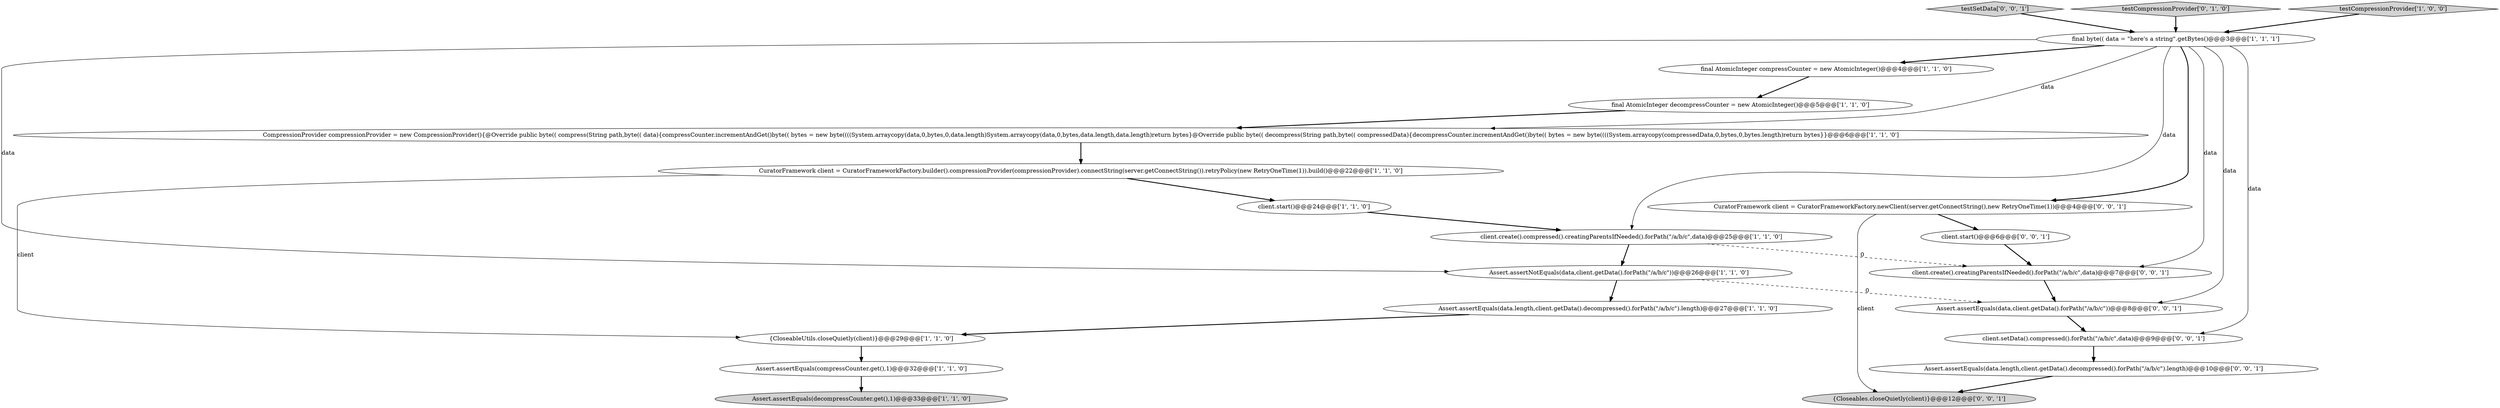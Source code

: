 digraph {
14 [style = filled, label = "testSetData['0', '0', '1']", fillcolor = lightgray, shape = diamond image = "AAA0AAABBB3BBB"];
8 [style = filled, label = "Assert.assertEquals(data.length,client.getData().decompressed().forPath(\"/a/b/c\").length)@@@27@@@['1', '1', '0']", fillcolor = white, shape = ellipse image = "AAA0AAABBB1BBB"];
7 [style = filled, label = "final AtomicInteger decompressCounter = new AtomicInteger()@@@5@@@['1', '1', '0']", fillcolor = white, shape = ellipse image = "AAA0AAABBB1BBB"];
6 [style = filled, label = "final AtomicInteger compressCounter = new AtomicInteger()@@@4@@@['1', '1', '0']", fillcolor = white, shape = ellipse image = "AAA0AAABBB1BBB"];
17 [style = filled, label = "{Closeables.closeQuietly(client)}@@@12@@@['0', '0', '1']", fillcolor = lightgray, shape = ellipse image = "AAA0AAABBB3BBB"];
15 [style = filled, label = "Assert.assertEquals(data,client.getData().forPath(\"/a/b/c\"))@@@8@@@['0', '0', '1']", fillcolor = white, shape = ellipse image = "AAA0AAABBB3BBB"];
3 [style = filled, label = "client.create().compressed().creatingParentsIfNeeded().forPath(\"/a/b/c\",data)@@@25@@@['1', '1', '0']", fillcolor = white, shape = ellipse image = "AAA0AAABBB1BBB"];
20 [style = filled, label = "client.setData().compressed().forPath(\"/a/b/c\",data)@@@9@@@['0', '0', '1']", fillcolor = white, shape = ellipse image = "AAA0AAABBB3BBB"];
0 [style = filled, label = "Assert.assertEquals(decompressCounter.get(),1)@@@33@@@['1', '1', '0']", fillcolor = lightgray, shape = ellipse image = "AAA0AAABBB1BBB"];
16 [style = filled, label = "CuratorFramework client = CuratorFrameworkFactory.newClient(server.getConnectString(),new RetryOneTime(1))@@@4@@@['0', '0', '1']", fillcolor = white, shape = ellipse image = "AAA0AAABBB3BBB"];
5 [style = filled, label = "{CloseableUtils.closeQuietly(client)}@@@29@@@['1', '1', '0']", fillcolor = white, shape = ellipse image = "AAA0AAABBB1BBB"];
13 [style = filled, label = "testCompressionProvider['0', '1', '0']", fillcolor = lightgray, shape = diamond image = "AAA0AAABBB2BBB"];
19 [style = filled, label = "client.start()@@@6@@@['0', '0', '1']", fillcolor = white, shape = ellipse image = "AAA0AAABBB3BBB"];
12 [style = filled, label = "testCompressionProvider['1', '0', '0']", fillcolor = lightgray, shape = diamond image = "AAA0AAABBB1BBB"];
4 [style = filled, label = "Assert.assertNotEquals(data,client.getData().forPath(\"/a/b/c\"))@@@26@@@['1', '1', '0']", fillcolor = white, shape = ellipse image = "AAA0AAABBB1BBB"];
11 [style = filled, label = "CuratorFramework client = CuratorFrameworkFactory.builder().compressionProvider(compressionProvider).connectString(server.getConnectString()).retryPolicy(new RetryOneTime(1)).build()@@@22@@@['1', '1', '0']", fillcolor = white, shape = ellipse image = "AAA0AAABBB1BBB"];
1 [style = filled, label = "Assert.assertEquals(compressCounter.get(),1)@@@32@@@['1', '1', '0']", fillcolor = white, shape = ellipse image = "AAA0AAABBB1BBB"];
18 [style = filled, label = "Assert.assertEquals(data.length,client.getData().decompressed().forPath(\"/a/b/c\").length)@@@10@@@['0', '0', '1']", fillcolor = white, shape = ellipse image = "AAA0AAABBB3BBB"];
10 [style = filled, label = "CompressionProvider compressionProvider = new CompressionProvider(){@Override public byte(( compress(String path,byte(( data){compressCounter.incrementAndGet()byte(( bytes = new byte((((System.arraycopy(data,0,bytes,0,data.length)System.arraycopy(data,0,bytes,data.length,data.length)return bytes}@Override public byte(( decompress(String path,byte(( compressedData){decompressCounter.incrementAndGet()byte(( bytes = new byte((((System.arraycopy(compressedData,0,bytes,0,bytes.length)return bytes}}@@@6@@@['1', '1', '0']", fillcolor = white, shape = ellipse image = "AAA0AAABBB1BBB"];
21 [style = filled, label = "client.create().creatingParentsIfNeeded().forPath(\"/a/b/c\",data)@@@7@@@['0', '0', '1']", fillcolor = white, shape = ellipse image = "AAA0AAABBB3BBB"];
2 [style = filled, label = "client.start()@@@24@@@['1', '1', '0']", fillcolor = white, shape = ellipse image = "AAA0AAABBB1BBB"];
9 [style = filled, label = "final byte(( data = \"here's a string\".getBytes()@@@3@@@['1', '1', '1']", fillcolor = white, shape = ellipse image = "AAA0AAABBB1BBB"];
3->21 [style = dashed, label="0"];
7->10 [style = bold, label=""];
21->15 [style = bold, label=""];
2->3 [style = bold, label=""];
11->5 [style = solid, label="client"];
18->17 [style = bold, label=""];
9->21 [style = solid, label="data"];
1->0 [style = bold, label=""];
9->4 [style = solid, label="data"];
16->19 [style = bold, label=""];
12->9 [style = bold, label=""];
3->4 [style = bold, label=""];
9->16 [style = bold, label=""];
11->2 [style = bold, label=""];
9->6 [style = bold, label=""];
9->20 [style = solid, label="data"];
20->18 [style = bold, label=""];
5->1 [style = bold, label=""];
8->5 [style = bold, label=""];
16->17 [style = solid, label="client"];
9->10 [style = solid, label="data"];
15->20 [style = bold, label=""];
4->15 [style = dashed, label="0"];
9->15 [style = solid, label="data"];
4->8 [style = bold, label=""];
14->9 [style = bold, label=""];
13->9 [style = bold, label=""];
6->7 [style = bold, label=""];
9->3 [style = solid, label="data"];
10->11 [style = bold, label=""];
19->21 [style = bold, label=""];
}
